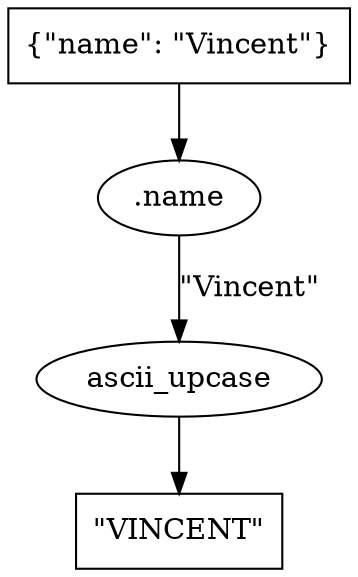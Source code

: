 digraph G {
    n1 [label = "{\"name\": \"Vincent\"}", shape = "rect"];
    n2 [label = "\"VINCENT\"", shape = "rect"];
    filter1 [label = ".name"];
    filter2 [label = "ascii_upcase"];

    n1 -> filter1;
    filter1 -> filter2 [label = "\"Vincent\""];
    filter2 -> n2;
}
